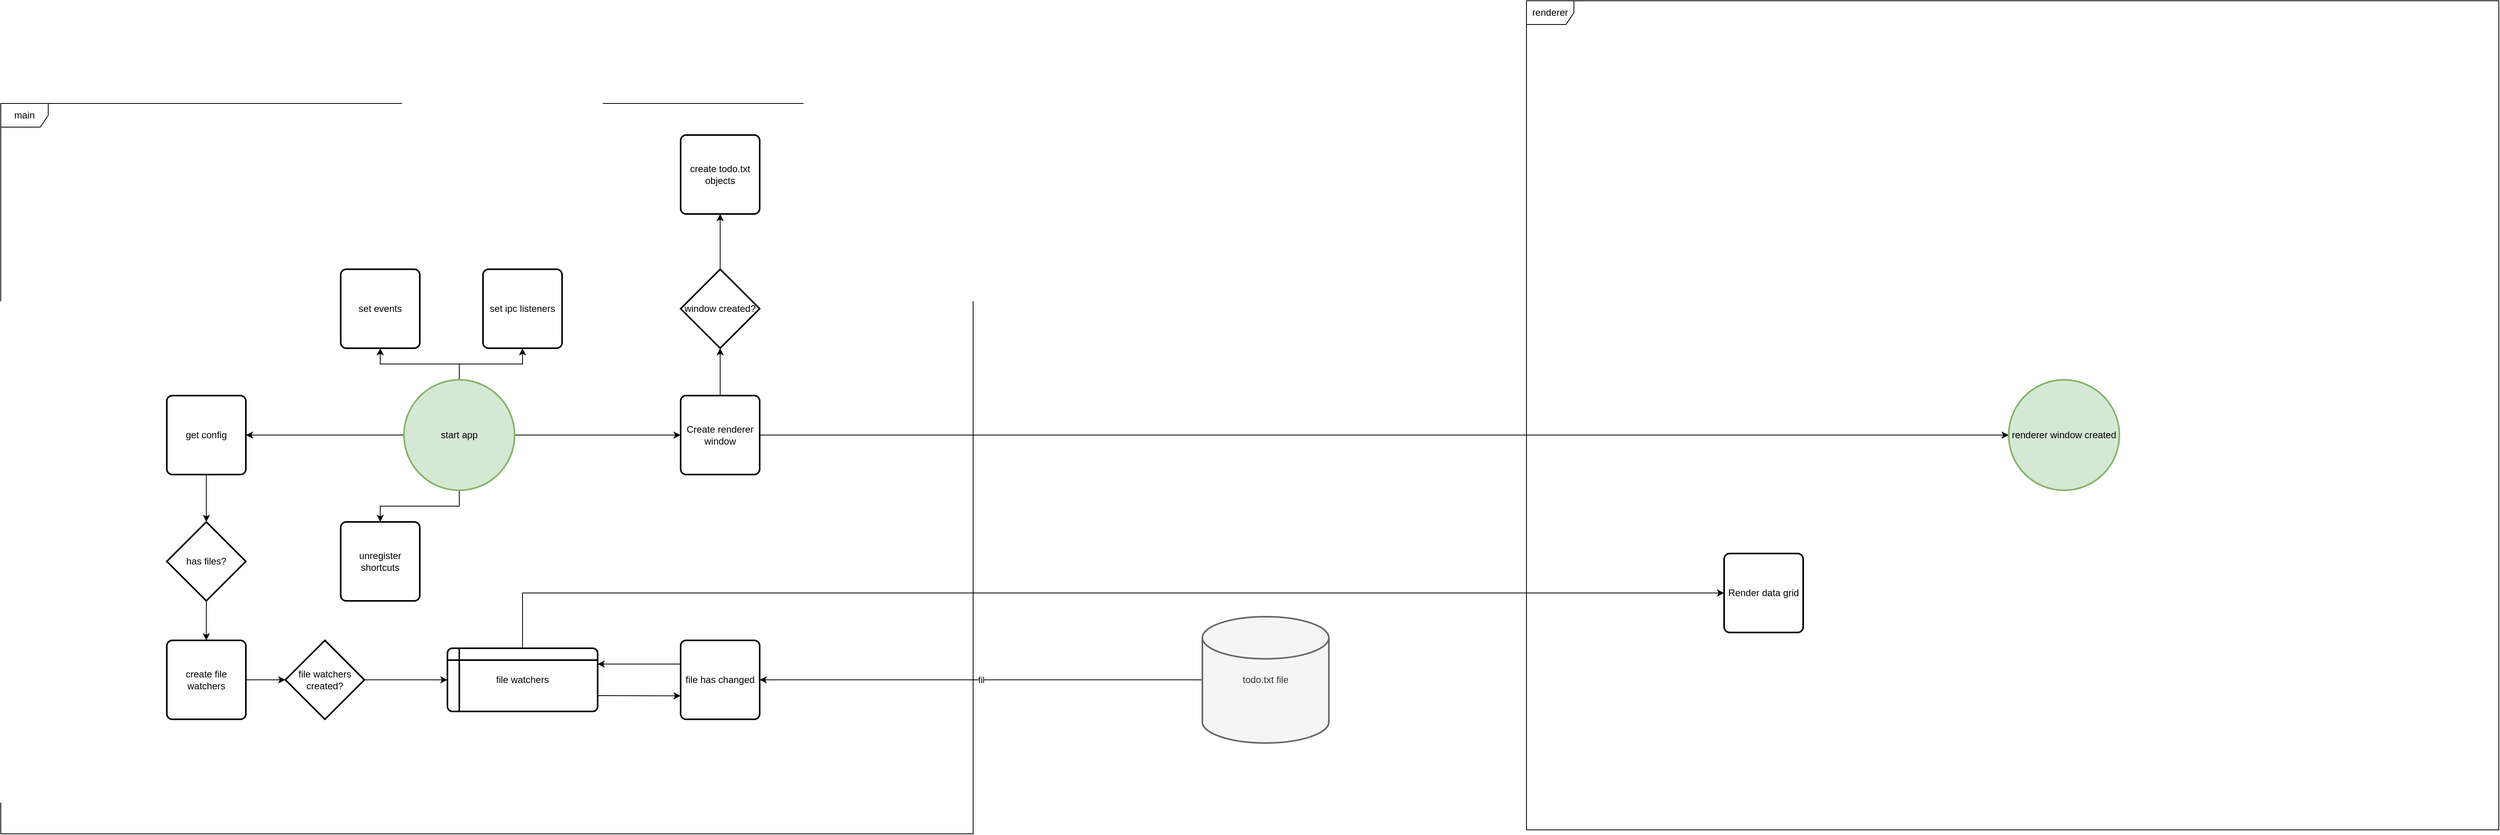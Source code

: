 <mxfile version="21.6.1" type="device">
  <diagram id="C5RBs43oDa-KdzZeNtuy" name="Page-1">
    <mxGraphModel dx="1494" dy="2329" grid="1" gridSize="10" guides="1" tooltips="1" connect="1" arrows="1" fold="1" page="1" pageScale="1" pageWidth="1920" pageHeight="1200" math="0" shadow="0">
      <root>
        <mxCell id="WIyWlLk6GJQsqaUBKTNV-0" />
        <mxCell id="WIyWlLk6GJQsqaUBKTNV-1" parent="WIyWlLk6GJQsqaUBKTNV-0" />
        <mxCell id="hagkJTtsWjJV-48GKheM-72" value="main" style="shape=umlFrame;whiteSpace=wrap;html=1;pointerEvents=0;" parent="WIyWlLk6GJQsqaUBKTNV-1" vertex="1">
          <mxGeometry x="70" y="-1000" width="1230" height="925" as="geometry" />
        </mxCell>
        <mxCell id="hagkJTtsWjJV-48GKheM-73" value="renderer" style="shape=umlFrame;whiteSpace=wrap;html=1;pointerEvents=0;" parent="WIyWlLk6GJQsqaUBKTNV-1" vertex="1">
          <mxGeometry x="2000" y="-1130" width="1230" height="1050" as="geometry" />
        </mxCell>
        <mxCell id="hagkJTtsWjJV-48GKheM-78" style="edgeStyle=orthogonalEdgeStyle;rounded=0;orthogonalLoop=1;jettySize=auto;html=1;exitX=0;exitY=0.5;exitDx=0;exitDy=0;exitPerimeter=0;" parent="WIyWlLk6GJQsqaUBKTNV-1" source="hagkJTtsWjJV-48GKheM-74" target="hagkJTtsWjJV-48GKheM-75" edge="1">
          <mxGeometry relative="1" as="geometry" />
        </mxCell>
        <mxCell id="hagkJTtsWjJV-48GKheM-80" style="edgeStyle=orthogonalEdgeStyle;rounded=0;orthogonalLoop=1;jettySize=auto;html=1;exitX=1;exitY=0.5;exitDx=0;exitDy=0;exitPerimeter=0;" parent="WIyWlLk6GJQsqaUBKTNV-1" source="hagkJTtsWjJV-48GKheM-74" target="hagkJTtsWjJV-48GKheM-79" edge="1">
          <mxGeometry relative="1" as="geometry" />
        </mxCell>
        <mxCell id="hagkJTtsWjJV-48GKheM-90" style="edgeStyle=orthogonalEdgeStyle;rounded=0;orthogonalLoop=1;jettySize=auto;html=1;entryX=0.5;entryY=1;entryDx=0;entryDy=0;" parent="WIyWlLk6GJQsqaUBKTNV-1" source="hagkJTtsWjJV-48GKheM-74" target="hagkJTtsWjJV-48GKheM-89" edge="1">
          <mxGeometry relative="1" as="geometry" />
        </mxCell>
        <mxCell id="hagkJTtsWjJV-48GKheM-93" style="edgeStyle=orthogonalEdgeStyle;rounded=0;orthogonalLoop=1;jettySize=auto;html=1;entryX=0.5;entryY=1;entryDx=0;entryDy=0;" parent="WIyWlLk6GJQsqaUBKTNV-1" source="hagkJTtsWjJV-48GKheM-74" target="hagkJTtsWjJV-48GKheM-91" edge="1">
          <mxGeometry relative="1" as="geometry" />
        </mxCell>
        <mxCell id="hagkJTtsWjJV-48GKheM-101" style="edgeStyle=orthogonalEdgeStyle;rounded=0;orthogonalLoop=1;jettySize=auto;html=1;entryX=0.5;entryY=0;entryDx=0;entryDy=0;" parent="WIyWlLk6GJQsqaUBKTNV-1" source="hagkJTtsWjJV-48GKheM-74" target="hagkJTtsWjJV-48GKheM-100" edge="1">
          <mxGeometry relative="1" as="geometry">
            <Array as="points">
              <mxPoint x="650" y="-490" />
              <mxPoint x="550" y="-490" />
            </Array>
          </mxGeometry>
        </mxCell>
        <mxCell id="hagkJTtsWjJV-48GKheM-74" value="start app" style="strokeWidth=2;html=1;shape=mxgraph.flowchart.start_1;whiteSpace=wrap;fillColor=#d5e8d4;strokeColor=#82b366;" parent="WIyWlLk6GJQsqaUBKTNV-1" vertex="1">
          <mxGeometry x="580" y="-650" width="140" height="140" as="geometry" />
        </mxCell>
        <mxCell id="hagkJTtsWjJV-48GKheM-97" style="edgeStyle=orthogonalEdgeStyle;rounded=0;orthogonalLoop=1;jettySize=auto;html=1;exitX=0.5;exitY=1;exitDx=0;exitDy=0;entryX=0.5;entryY=0;entryDx=0;entryDy=0;entryPerimeter=0;" parent="WIyWlLk6GJQsqaUBKTNV-1" source="hagkJTtsWjJV-48GKheM-75" target="hagkJTtsWjJV-48GKheM-94" edge="1">
          <mxGeometry relative="1" as="geometry" />
        </mxCell>
        <mxCell id="hagkJTtsWjJV-48GKheM-75" value="get config" style="rounded=1;whiteSpace=wrap;html=1;absoluteArcSize=1;arcSize=14;strokeWidth=2;" parent="WIyWlLk6GJQsqaUBKTNV-1" vertex="1">
          <mxGeometry x="280" y="-630" width="100" height="100" as="geometry" />
        </mxCell>
        <mxCell id="hagkJTtsWjJV-48GKheM-77" value="create todo.txt objects" style="rounded=1;whiteSpace=wrap;html=1;absoluteArcSize=1;arcSize=14;strokeWidth=2;" parent="WIyWlLk6GJQsqaUBKTNV-1" vertex="1">
          <mxGeometry x="930" y="-960" width="100" height="100" as="geometry" />
        </mxCell>
        <mxCell id="hagkJTtsWjJV-48GKheM-82" style="edgeStyle=orthogonalEdgeStyle;rounded=0;orthogonalLoop=1;jettySize=auto;html=1;exitX=0.5;exitY=0;exitDx=0;exitDy=0;entryX=0.5;entryY=1;entryDx=0;entryDy=0;entryPerimeter=0;" parent="WIyWlLk6GJQsqaUBKTNV-1" source="hagkJTtsWjJV-48GKheM-79" target="hagkJTtsWjJV-48GKheM-81" edge="1">
          <mxGeometry relative="1" as="geometry">
            <Array as="points" />
          </mxGeometry>
        </mxCell>
        <mxCell id="hagkJTtsWjJV-48GKheM-88" style="edgeStyle=orthogonalEdgeStyle;rounded=0;orthogonalLoop=1;jettySize=auto;html=1;entryX=0;entryY=0.5;entryDx=0;entryDy=0;entryPerimeter=0;" parent="WIyWlLk6GJQsqaUBKTNV-1" source="hagkJTtsWjJV-48GKheM-79" target="hagkJTtsWjJV-48GKheM-115" edge="1">
          <mxGeometry relative="1" as="geometry">
            <mxPoint x="2590" y="-579.923" as="targetPoint" />
            <Array as="points" />
          </mxGeometry>
        </mxCell>
        <mxCell id="hagkJTtsWjJV-48GKheM-79" value="Create renderer window" style="rounded=1;whiteSpace=wrap;html=1;absoluteArcSize=1;arcSize=14;strokeWidth=2;" parent="WIyWlLk6GJQsqaUBKTNV-1" vertex="1">
          <mxGeometry x="930" y="-630" width="100" height="100" as="geometry" />
        </mxCell>
        <mxCell id="hagkJTtsWjJV-48GKheM-102" style="edgeStyle=orthogonalEdgeStyle;rounded=0;orthogonalLoop=1;jettySize=auto;html=1;entryX=0.5;entryY=1;entryDx=0;entryDy=0;" parent="WIyWlLk6GJQsqaUBKTNV-1" source="hagkJTtsWjJV-48GKheM-81" target="hagkJTtsWjJV-48GKheM-77" edge="1">
          <mxGeometry relative="1" as="geometry" />
        </mxCell>
        <mxCell id="hagkJTtsWjJV-48GKheM-81" value="window created?" style="strokeWidth=2;html=1;shape=mxgraph.flowchart.decision;whiteSpace=wrap;" parent="WIyWlLk6GJQsqaUBKTNV-1" vertex="1">
          <mxGeometry x="930" y="-790" width="100" height="100" as="geometry" />
        </mxCell>
        <mxCell id="hagkJTtsWjJV-48GKheM-89" value="set events" style="rounded=1;whiteSpace=wrap;html=1;absoluteArcSize=1;arcSize=14;strokeWidth=2;" parent="WIyWlLk6GJQsqaUBKTNV-1" vertex="1">
          <mxGeometry x="500" y="-790" width="100" height="100" as="geometry" />
        </mxCell>
        <mxCell id="hagkJTtsWjJV-48GKheM-91" value="set ipc listeners" style="rounded=1;whiteSpace=wrap;html=1;absoluteArcSize=1;arcSize=14;strokeWidth=2;" parent="WIyWlLk6GJQsqaUBKTNV-1" vertex="1">
          <mxGeometry x="680" y="-790" width="100" height="100" as="geometry" />
        </mxCell>
        <mxCell id="hagkJTtsWjJV-48GKheM-99" style="edgeStyle=orthogonalEdgeStyle;rounded=0;orthogonalLoop=1;jettySize=auto;html=1;exitX=0.5;exitY=1;exitDx=0;exitDy=0;exitPerimeter=0;entryX=0.5;entryY=0;entryDx=0;entryDy=0;" parent="WIyWlLk6GJQsqaUBKTNV-1" source="hagkJTtsWjJV-48GKheM-94" target="hagkJTtsWjJV-48GKheM-98" edge="1">
          <mxGeometry relative="1" as="geometry" />
        </mxCell>
        <mxCell id="hagkJTtsWjJV-48GKheM-94" value="has files?" style="strokeWidth=2;html=1;shape=mxgraph.flowchart.decision;whiteSpace=wrap;" parent="WIyWlLk6GJQsqaUBKTNV-1" vertex="1">
          <mxGeometry x="280" y="-470" width="100" height="100" as="geometry" />
        </mxCell>
        <mxCell id="hagkJTtsWjJV-48GKheM-108" style="edgeStyle=orthogonalEdgeStyle;rounded=0;orthogonalLoop=1;jettySize=auto;html=1;exitX=1;exitY=0.5;exitDx=0;exitDy=0;entryX=0;entryY=0.5;entryDx=0;entryDy=0;entryPerimeter=0;" parent="WIyWlLk6GJQsqaUBKTNV-1" source="hagkJTtsWjJV-48GKheM-98" target="hagkJTtsWjJV-48GKheM-107" edge="1">
          <mxGeometry relative="1" as="geometry" />
        </mxCell>
        <mxCell id="hagkJTtsWjJV-48GKheM-98" value="create file watchers" style="rounded=1;whiteSpace=wrap;html=1;absoluteArcSize=1;arcSize=14;strokeWidth=2;" parent="WIyWlLk6GJQsqaUBKTNV-1" vertex="1">
          <mxGeometry x="280" y="-320" width="100" height="100" as="geometry" />
        </mxCell>
        <mxCell id="hagkJTtsWjJV-48GKheM-100" value="unregister shortcuts" style="rounded=1;whiteSpace=wrap;html=1;absoluteArcSize=1;arcSize=14;strokeWidth=2;" parent="WIyWlLk6GJQsqaUBKTNV-1" vertex="1">
          <mxGeometry x="500" y="-470" width="100" height="100" as="geometry" />
        </mxCell>
        <mxCell id="hagkJTtsWjJV-48GKheM-105" value="fil" style="edgeStyle=orthogonalEdgeStyle;rounded=0;orthogonalLoop=1;jettySize=auto;html=1;exitX=0;exitY=0.5;exitDx=0;exitDy=0;exitPerimeter=0;entryX=1;entryY=0.5;entryDx=0;entryDy=0;" parent="WIyWlLk6GJQsqaUBKTNV-1" source="hagkJTtsWjJV-48GKheM-103" target="hagkJTtsWjJV-48GKheM-104" edge="1">
          <mxGeometry relative="1" as="geometry" />
        </mxCell>
        <mxCell id="hagkJTtsWjJV-48GKheM-103" value="todo.txt file" style="strokeWidth=2;html=1;shape=mxgraph.flowchart.database;whiteSpace=wrap;fillColor=#f5f5f5;fontColor=#333333;strokeColor=#666666;" parent="WIyWlLk6GJQsqaUBKTNV-1" vertex="1">
          <mxGeometry x="1590" y="-350" width="160" height="160" as="geometry" />
        </mxCell>
        <mxCell id="hagkJTtsWjJV-48GKheM-110" style="edgeStyle=orthogonalEdgeStyle;rounded=0;orthogonalLoop=1;jettySize=auto;html=1;entryX=1;entryY=0.25;entryDx=0;entryDy=0;exitX=-0.004;exitY=0.3;exitDx=0;exitDy=0;exitPerimeter=0;" parent="WIyWlLk6GJQsqaUBKTNV-1" source="hagkJTtsWjJV-48GKheM-104" target="hagkJTtsWjJV-48GKheM-106" edge="1">
          <mxGeometry relative="1" as="geometry">
            <Array as="points" />
          </mxGeometry>
        </mxCell>
        <mxCell id="hagkJTtsWjJV-48GKheM-104" value="file has changed" style="rounded=1;whiteSpace=wrap;html=1;absoluteArcSize=1;arcSize=14;strokeWidth=2;" parent="WIyWlLk6GJQsqaUBKTNV-1" vertex="1">
          <mxGeometry x="930" y="-320" width="100" height="100" as="geometry" />
        </mxCell>
        <mxCell id="hagkJTtsWjJV-48GKheM-111" style="edgeStyle=orthogonalEdgeStyle;rounded=0;orthogonalLoop=1;jettySize=auto;html=1;exitX=1;exitY=0.75;exitDx=0;exitDy=0;entryX=0;entryY=0.703;entryDx=0;entryDy=0;entryPerimeter=0;" parent="WIyWlLk6GJQsqaUBKTNV-1" source="hagkJTtsWjJV-48GKheM-106" target="hagkJTtsWjJV-48GKheM-104" edge="1">
          <mxGeometry relative="1" as="geometry">
            <Array as="points">
              <mxPoint x="930" y="-250" />
            </Array>
          </mxGeometry>
        </mxCell>
        <mxCell id="hagkJTtsWjJV-48GKheM-113" style="edgeStyle=orthogonalEdgeStyle;rounded=0;orthogonalLoop=1;jettySize=auto;html=1;exitX=0.5;exitY=0;exitDx=0;exitDy=0;entryX=0;entryY=0.5;entryDx=0;entryDy=0;" parent="WIyWlLk6GJQsqaUBKTNV-1" source="hagkJTtsWjJV-48GKheM-106" target="hagkJTtsWjJV-48GKheM-112" edge="1">
          <mxGeometry relative="1" as="geometry" />
        </mxCell>
        <mxCell id="hagkJTtsWjJV-48GKheM-106" value="file watchers&lt;br&gt;" style="shape=internalStorage;whiteSpace=wrap;html=1;dx=15;dy=15;rounded=1;arcSize=8;strokeWidth=2;" parent="WIyWlLk6GJQsqaUBKTNV-1" vertex="1">
          <mxGeometry x="635" y="-310" width="190" height="80" as="geometry" />
        </mxCell>
        <mxCell id="hagkJTtsWjJV-48GKheM-109" style="edgeStyle=orthogonalEdgeStyle;rounded=0;orthogonalLoop=1;jettySize=auto;html=1;entryX=0;entryY=0.5;entryDx=0;entryDy=0;" parent="WIyWlLk6GJQsqaUBKTNV-1" source="hagkJTtsWjJV-48GKheM-107" target="hagkJTtsWjJV-48GKheM-106" edge="1">
          <mxGeometry relative="1" as="geometry" />
        </mxCell>
        <mxCell id="hagkJTtsWjJV-48GKheM-107" value="file watchers created?" style="strokeWidth=2;html=1;shape=mxgraph.flowchart.decision;whiteSpace=wrap;" parent="WIyWlLk6GJQsqaUBKTNV-1" vertex="1">
          <mxGeometry x="430" y="-320" width="100" height="100" as="geometry" />
        </mxCell>
        <mxCell id="hagkJTtsWjJV-48GKheM-112" value="Render data grid" style="rounded=1;whiteSpace=wrap;html=1;absoluteArcSize=1;arcSize=14;strokeWidth=2;" parent="WIyWlLk6GJQsqaUBKTNV-1" vertex="1">
          <mxGeometry x="2250" y="-430" width="100" height="100" as="geometry" />
        </mxCell>
        <mxCell id="hagkJTtsWjJV-48GKheM-115" value="renderer window created" style="strokeWidth=2;html=1;shape=mxgraph.flowchart.start_1;whiteSpace=wrap;fillColor=#d5e8d4;strokeColor=#82b366;" parent="WIyWlLk6GJQsqaUBKTNV-1" vertex="1">
          <mxGeometry x="2610" y="-650" width="140" height="140" as="geometry" />
        </mxCell>
      </root>
    </mxGraphModel>
  </diagram>
</mxfile>
